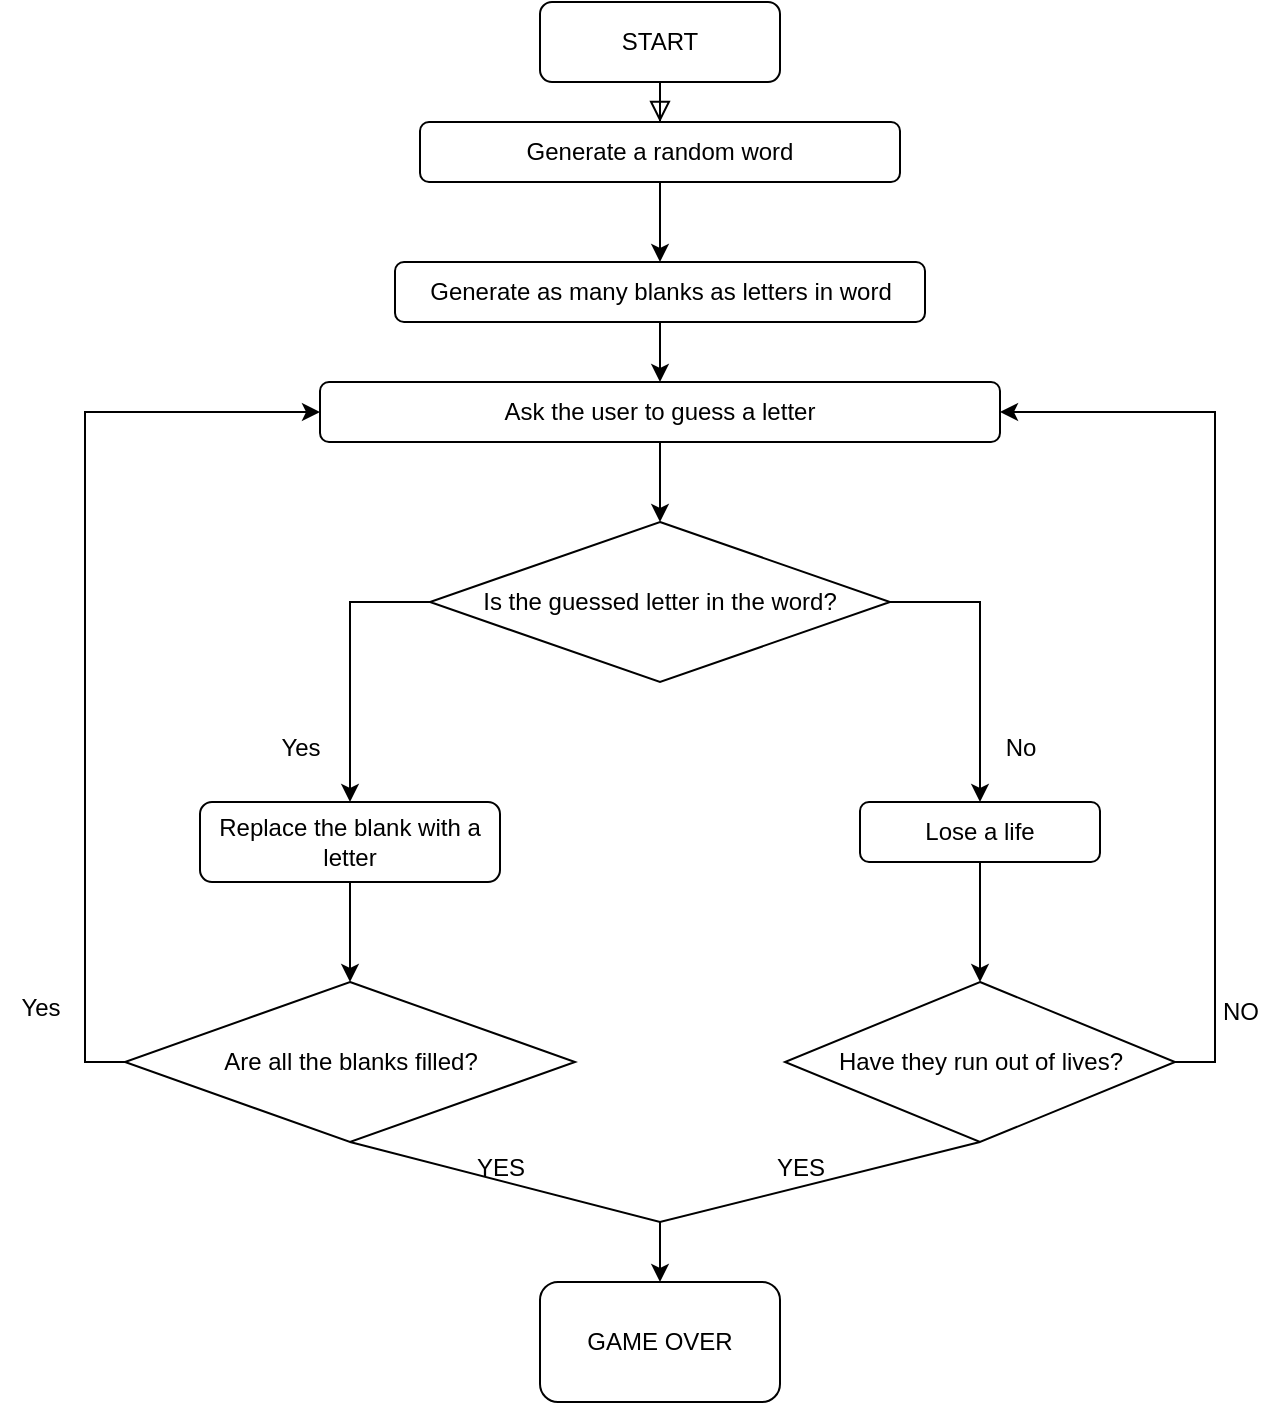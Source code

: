 <mxfile version="22.0.8" type="github">
  <diagram id="C5RBs43oDa-KdzZeNtuy" name="Page-1">
    <mxGraphModel dx="916" dy="713" grid="1" gridSize="10" guides="1" tooltips="1" connect="1" arrows="1" fold="1" page="1" pageScale="1" pageWidth="827" pageHeight="1169" math="0" shadow="0">
      <root>
        <mxCell id="WIyWlLk6GJQsqaUBKTNV-0" />
        <mxCell id="WIyWlLk6GJQsqaUBKTNV-1" parent="WIyWlLk6GJQsqaUBKTNV-0" />
        <mxCell id="WIyWlLk6GJQsqaUBKTNV-2" value="" style="rounded=0;html=1;jettySize=auto;orthogonalLoop=1;fontSize=11;endArrow=block;endFill=0;endSize=8;strokeWidth=1;shadow=0;labelBackgroundColor=none;edgeStyle=orthogonalEdgeStyle;" parent="WIyWlLk6GJQsqaUBKTNV-1" source="WIyWlLk6GJQsqaUBKTNV-3" target="Cbd13kl901ZRLAZ7wrqw-3" edge="1">
          <mxGeometry relative="1" as="geometry">
            <mxPoint x="410" y="130" as="targetPoint" />
          </mxGeometry>
        </mxCell>
        <mxCell id="WIyWlLk6GJQsqaUBKTNV-3" value="START" style="rounded=1;whiteSpace=wrap;html=1;fontSize=12;glass=0;strokeWidth=1;shadow=0;" parent="WIyWlLk6GJQsqaUBKTNV-1" vertex="1">
          <mxGeometry x="340" y="10" width="120" height="40" as="geometry" />
        </mxCell>
        <mxCell id="Cbd13kl901ZRLAZ7wrqw-3" value="Generate a random word" style="rounded=1;whiteSpace=wrap;html=1;" vertex="1" parent="WIyWlLk6GJQsqaUBKTNV-1">
          <mxGeometry x="280" y="70" width="240" height="30" as="geometry" />
        </mxCell>
        <mxCell id="Cbd13kl901ZRLAZ7wrqw-4" value="Generate as many blanks as letters in word" style="rounded=1;whiteSpace=wrap;html=1;" vertex="1" parent="WIyWlLk6GJQsqaUBKTNV-1">
          <mxGeometry x="267.5" y="140" width="265" height="30" as="geometry" />
        </mxCell>
        <mxCell id="Cbd13kl901ZRLAZ7wrqw-7" value="" style="endArrow=classic;html=1;rounded=0;exitX=0.5;exitY=1;exitDx=0;exitDy=0;" edge="1" parent="WIyWlLk6GJQsqaUBKTNV-1" source="Cbd13kl901ZRLAZ7wrqw-3" target="Cbd13kl901ZRLAZ7wrqw-4">
          <mxGeometry width="50" height="50" relative="1" as="geometry">
            <mxPoint x="390" y="370" as="sourcePoint" />
            <mxPoint x="420" y="220" as="targetPoint" />
          </mxGeometry>
        </mxCell>
        <mxCell id="Cbd13kl901ZRLAZ7wrqw-8" value="" style="endArrow=classic;html=1;rounded=0;" edge="1" parent="WIyWlLk6GJQsqaUBKTNV-1" source="Cbd13kl901ZRLAZ7wrqw-4" target="Cbd13kl901ZRLAZ7wrqw-9">
          <mxGeometry width="50" height="50" relative="1" as="geometry">
            <mxPoint x="390" y="370" as="sourcePoint" />
            <mxPoint x="440" y="320" as="targetPoint" />
          </mxGeometry>
        </mxCell>
        <mxCell id="Cbd13kl901ZRLAZ7wrqw-15" style="edgeStyle=orthogonalEdgeStyle;rounded=0;orthogonalLoop=1;jettySize=auto;html=1;exitX=0.5;exitY=1;exitDx=0;exitDy=0;" edge="1" parent="WIyWlLk6GJQsqaUBKTNV-1" source="Cbd13kl901ZRLAZ7wrqw-9" target="Cbd13kl901ZRLAZ7wrqw-14">
          <mxGeometry relative="1" as="geometry" />
        </mxCell>
        <mxCell id="Cbd13kl901ZRLAZ7wrqw-9" value="Ask the user to guess a letter" style="rounded=1;whiteSpace=wrap;html=1;" vertex="1" parent="WIyWlLk6GJQsqaUBKTNV-1">
          <mxGeometry x="230" y="200" width="340" height="30" as="geometry" />
        </mxCell>
        <mxCell id="Cbd13kl901ZRLAZ7wrqw-16" style="edgeStyle=orthogonalEdgeStyle;rounded=0;orthogonalLoop=1;jettySize=auto;html=1;exitX=0;exitY=0.5;exitDx=0;exitDy=0;" edge="1" parent="WIyWlLk6GJQsqaUBKTNV-1" source="Cbd13kl901ZRLAZ7wrqw-14" target="Cbd13kl901ZRLAZ7wrqw-20">
          <mxGeometry relative="1" as="geometry">
            <mxPoint x="240" y="440" as="targetPoint" />
          </mxGeometry>
        </mxCell>
        <mxCell id="Cbd13kl901ZRLAZ7wrqw-17" style="edgeStyle=orthogonalEdgeStyle;rounded=0;orthogonalLoop=1;jettySize=auto;html=1;exitX=1;exitY=0.5;exitDx=0;exitDy=0;" edge="1" parent="WIyWlLk6GJQsqaUBKTNV-1" source="Cbd13kl901ZRLAZ7wrqw-14" target="Cbd13kl901ZRLAZ7wrqw-21">
          <mxGeometry relative="1" as="geometry">
            <mxPoint x="560" y="440" as="targetPoint" />
          </mxGeometry>
        </mxCell>
        <mxCell id="Cbd13kl901ZRLAZ7wrqw-14" value="Is the guessed letter in the word?" style="rhombus;whiteSpace=wrap;html=1;" vertex="1" parent="WIyWlLk6GJQsqaUBKTNV-1">
          <mxGeometry x="285" y="270" width="230" height="80" as="geometry" />
        </mxCell>
        <mxCell id="Cbd13kl901ZRLAZ7wrqw-18" value="No" style="text;html=1;align=center;verticalAlign=middle;resizable=0;points=[];autosize=1;strokeColor=none;fillColor=none;" vertex="1" parent="WIyWlLk6GJQsqaUBKTNV-1">
          <mxGeometry x="560" y="368" width="40" height="30" as="geometry" />
        </mxCell>
        <mxCell id="Cbd13kl901ZRLAZ7wrqw-19" value="Yes" style="text;html=1;align=center;verticalAlign=middle;resizable=0;points=[];autosize=1;strokeColor=none;fillColor=none;" vertex="1" parent="WIyWlLk6GJQsqaUBKTNV-1">
          <mxGeometry x="200" y="368" width="40" height="30" as="geometry" />
        </mxCell>
        <mxCell id="Cbd13kl901ZRLAZ7wrqw-27" style="edgeStyle=orthogonalEdgeStyle;rounded=0;orthogonalLoop=1;jettySize=auto;html=1;exitX=0.5;exitY=1;exitDx=0;exitDy=0;" edge="1" parent="WIyWlLk6GJQsqaUBKTNV-1" source="Cbd13kl901ZRLAZ7wrqw-20" target="Cbd13kl901ZRLAZ7wrqw-24">
          <mxGeometry relative="1" as="geometry" />
        </mxCell>
        <mxCell id="Cbd13kl901ZRLAZ7wrqw-20" value="Replace the blank with a letter" style="rounded=1;whiteSpace=wrap;html=1;" vertex="1" parent="WIyWlLk6GJQsqaUBKTNV-1">
          <mxGeometry x="170" y="410" width="150" height="40" as="geometry" />
        </mxCell>
        <mxCell id="Cbd13kl901ZRLAZ7wrqw-26" style="edgeStyle=orthogonalEdgeStyle;rounded=0;orthogonalLoop=1;jettySize=auto;html=1;exitX=0.5;exitY=1;exitDx=0;exitDy=0;" edge="1" parent="WIyWlLk6GJQsqaUBKTNV-1" source="Cbd13kl901ZRLAZ7wrqw-21" target="Cbd13kl901ZRLAZ7wrqw-25">
          <mxGeometry relative="1" as="geometry" />
        </mxCell>
        <mxCell id="Cbd13kl901ZRLAZ7wrqw-21" value="Lose a life" style="rounded=1;whiteSpace=wrap;html=1;" vertex="1" parent="WIyWlLk6GJQsqaUBKTNV-1">
          <mxGeometry x="500" y="410" width="120" height="30" as="geometry" />
        </mxCell>
        <mxCell id="Cbd13kl901ZRLAZ7wrqw-30" style="edgeStyle=orthogonalEdgeStyle;rounded=0;orthogonalLoop=1;jettySize=auto;html=1;exitX=0;exitY=0.5;exitDx=0;exitDy=0;entryX=0;entryY=0.5;entryDx=0;entryDy=0;" edge="1" parent="WIyWlLk6GJQsqaUBKTNV-1" source="Cbd13kl901ZRLAZ7wrqw-24" target="Cbd13kl901ZRLAZ7wrqw-9">
          <mxGeometry relative="1" as="geometry" />
        </mxCell>
        <mxCell id="Cbd13kl901ZRLAZ7wrqw-24" value="Are all the blanks filled?" style="rhombus;whiteSpace=wrap;html=1;" vertex="1" parent="WIyWlLk6GJQsqaUBKTNV-1">
          <mxGeometry x="132.5" y="500" width="225" height="80" as="geometry" />
        </mxCell>
        <mxCell id="Cbd13kl901ZRLAZ7wrqw-28" style="edgeStyle=orthogonalEdgeStyle;rounded=0;orthogonalLoop=1;jettySize=auto;html=1;exitX=1;exitY=0.5;exitDx=0;exitDy=0;entryX=1;entryY=0.5;entryDx=0;entryDy=0;" edge="1" parent="WIyWlLk6GJQsqaUBKTNV-1" source="Cbd13kl901ZRLAZ7wrqw-25" target="Cbd13kl901ZRLAZ7wrqw-9">
          <mxGeometry relative="1" as="geometry" />
        </mxCell>
        <mxCell id="Cbd13kl901ZRLAZ7wrqw-25" value="Have they run out of lives?" style="rhombus;whiteSpace=wrap;html=1;" vertex="1" parent="WIyWlLk6GJQsqaUBKTNV-1">
          <mxGeometry x="462.5" y="500" width="195" height="80" as="geometry" />
        </mxCell>
        <mxCell id="Cbd13kl901ZRLAZ7wrqw-29" value="NO" style="text;html=1;align=center;verticalAlign=middle;resizable=0;points=[];autosize=1;strokeColor=none;fillColor=none;" vertex="1" parent="WIyWlLk6GJQsqaUBKTNV-1">
          <mxGeometry x="670" y="500" width="40" height="30" as="geometry" />
        </mxCell>
        <mxCell id="Cbd13kl901ZRLAZ7wrqw-32" value="Yes" style="text;html=1;align=center;verticalAlign=middle;resizable=0;points=[];autosize=1;strokeColor=none;fillColor=none;" vertex="1" parent="WIyWlLk6GJQsqaUBKTNV-1">
          <mxGeometry x="70" y="498" width="40" height="30" as="geometry" />
        </mxCell>
        <mxCell id="Cbd13kl901ZRLAZ7wrqw-34" value="" style="endArrow=none;html=1;rounded=0;exitX=0.5;exitY=1;exitDx=0;exitDy=0;entryX=0.5;entryY=1;entryDx=0;entryDy=0;" edge="1" parent="WIyWlLk6GJQsqaUBKTNV-1" source="Cbd13kl901ZRLAZ7wrqw-24" target="Cbd13kl901ZRLAZ7wrqw-25">
          <mxGeometry width="50" height="50" relative="1" as="geometry">
            <mxPoint x="390" y="410" as="sourcePoint" />
            <mxPoint x="390" y="630" as="targetPoint" />
            <Array as="points">
              <mxPoint x="400" y="620" />
            </Array>
          </mxGeometry>
        </mxCell>
        <mxCell id="Cbd13kl901ZRLAZ7wrqw-35" value="" style="endArrow=classic;html=1;rounded=0;" edge="1" parent="WIyWlLk6GJQsqaUBKTNV-1" target="Cbd13kl901ZRLAZ7wrqw-36">
          <mxGeometry width="50" height="50" relative="1" as="geometry">
            <mxPoint x="400" y="620" as="sourcePoint" />
            <mxPoint x="400" y="660" as="targetPoint" />
          </mxGeometry>
        </mxCell>
        <mxCell id="Cbd13kl901ZRLAZ7wrqw-36" value="GAME OVER" style="rounded=1;whiteSpace=wrap;html=1;" vertex="1" parent="WIyWlLk6GJQsqaUBKTNV-1">
          <mxGeometry x="340" y="650" width="120" height="60" as="geometry" />
        </mxCell>
        <mxCell id="Cbd13kl901ZRLAZ7wrqw-37" value="YES" style="text;html=1;align=center;verticalAlign=middle;resizable=0;points=[];autosize=1;strokeColor=none;fillColor=none;" vertex="1" parent="WIyWlLk6GJQsqaUBKTNV-1">
          <mxGeometry x="295" y="578" width="50" height="30" as="geometry" />
        </mxCell>
        <mxCell id="Cbd13kl901ZRLAZ7wrqw-38" value="YES" style="text;html=1;align=center;verticalAlign=middle;resizable=0;points=[];autosize=1;strokeColor=none;fillColor=none;" vertex="1" parent="WIyWlLk6GJQsqaUBKTNV-1">
          <mxGeometry x="445" y="578" width="50" height="30" as="geometry" />
        </mxCell>
      </root>
    </mxGraphModel>
  </diagram>
</mxfile>
